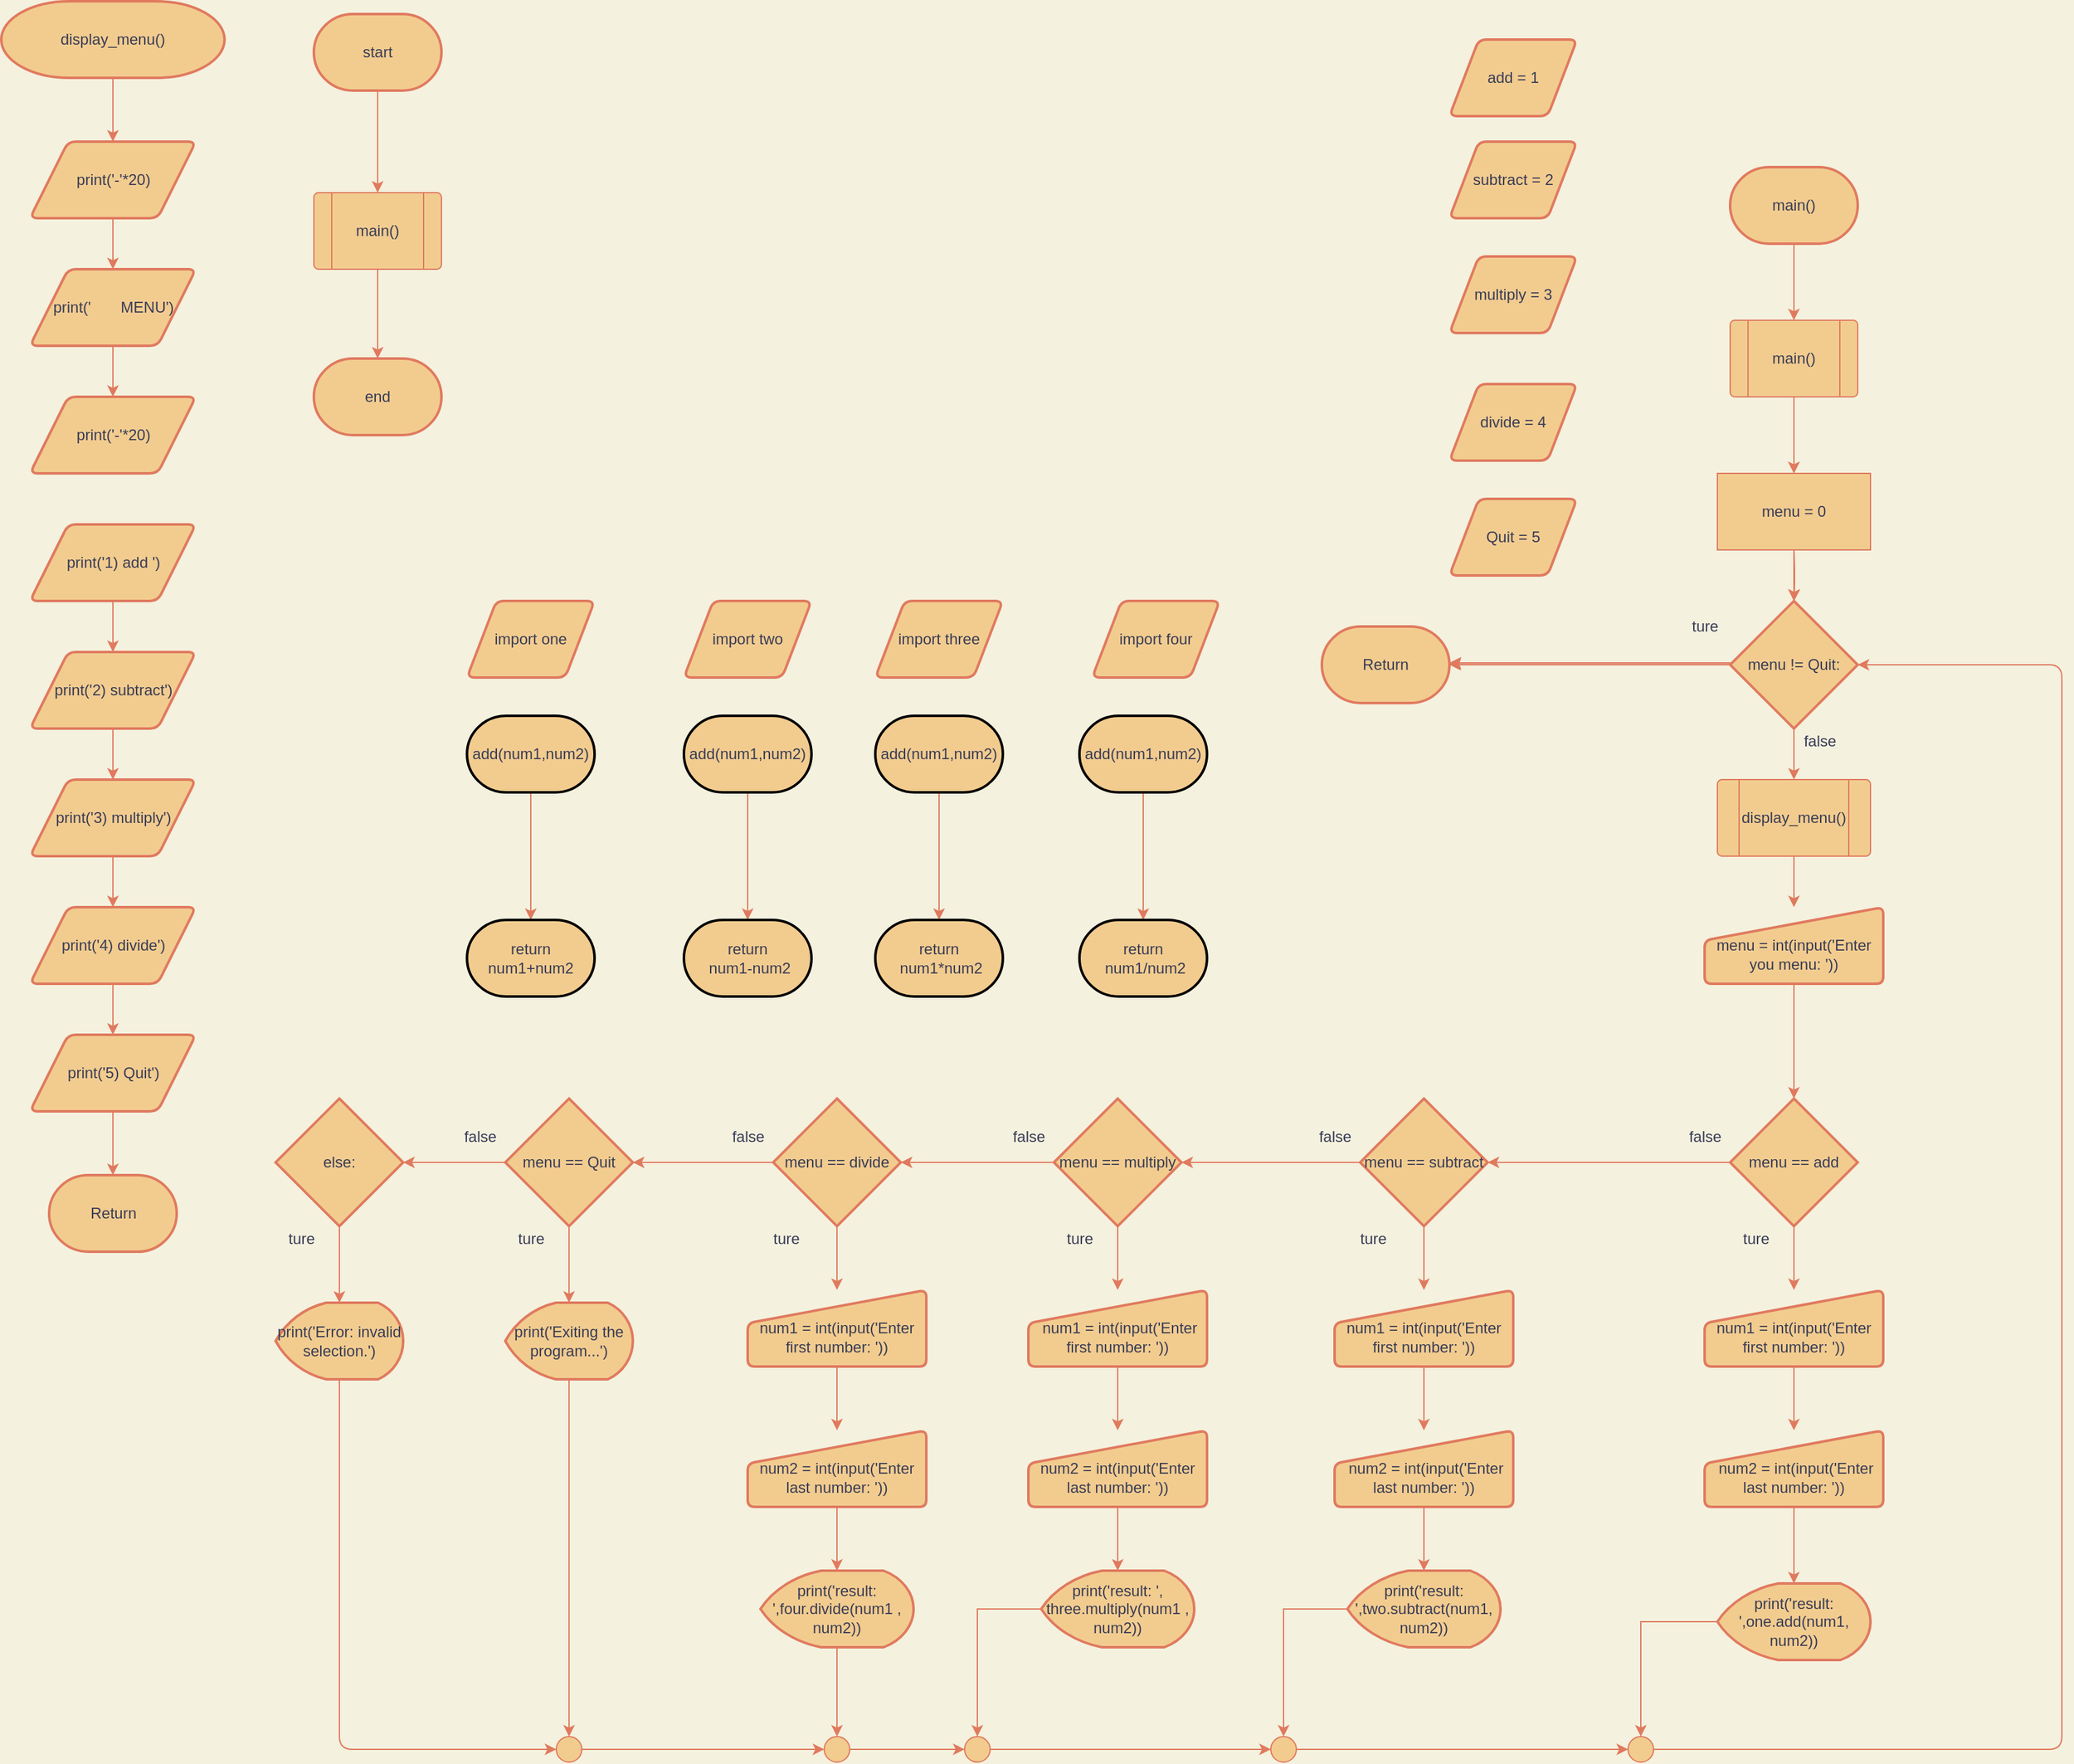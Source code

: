 <mxfile>
    <diagram id="4QmkKzu9kWSeg-_Qjllq" name="Page-1">
        <mxGraphModel dx="3776" dy="1234" grid="1" gridSize="10" guides="1" tooltips="1" connect="1" arrows="1" fold="1" page="1" pageScale="1" pageWidth="850" pageHeight="1100" background="#F4F1DE" math="0" shadow="0">
            <root>
                <mxCell id="0"/>
                <mxCell id="1" parent="0"/>
                <mxCell id="123" style="edgeStyle=orthogonalEdgeStyle;curved=0;rounded=1;sketch=0;orthogonalLoop=1;jettySize=auto;html=1;entryX=0.5;entryY=0;entryDx=0;entryDy=0;fontColor=#393C56;strokeColor=#E07A5F;fillColor=#F2CC8F;labelBackgroundColor=#F4F1DE;" parent="1" source="2" target="8" edge="1">
                    <mxGeometry relative="1" as="geometry"/>
                </mxCell>
                <mxCell id="2" value="main()" style="strokeWidth=2;html=1;shape=mxgraph.flowchart.terminator;whiteSpace=wrap;fillColor=#F2CC8F;strokeColor=#E07A5F;fontColor=#393C56;" parent="1" vertex="1">
                    <mxGeometry x="330" y="160" width="100" height="60" as="geometry"/>
                </mxCell>
                <mxCell id="121" value="" style="edgeStyle=orthogonalEdgeStyle;curved=0;rounded=1;sketch=0;orthogonalLoop=1;jettySize=auto;html=1;fontColor=#393C56;strokeColor=#E07A5F;fillColor=#F2CC8F;labelBackgroundColor=#F4F1DE;" parent="1" source="8" target="9" edge="1">
                    <mxGeometry relative="1" as="geometry"/>
                </mxCell>
                <mxCell id="124" value="" style="edgeStyle=orthogonalEdgeStyle;curved=0;rounded=1;sketch=0;orthogonalLoop=1;jettySize=auto;html=1;fontColor=#393C56;strokeColor=#E07A5F;fillColor=#F2CC8F;labelBackgroundColor=#F4F1DE;" parent="1" source="8" target="9" edge="1">
                    <mxGeometry relative="1" as="geometry"/>
                </mxCell>
                <mxCell id="8" value="" style="verticalLabelPosition=bottom;verticalAlign=top;html=1;shape=process;whiteSpace=wrap;rounded=1;size=0.14;arcSize=6;fillColor=#F2CC8F;strokeColor=#E07A5F;fontColor=#393C56;" parent="1" vertex="1">
                    <mxGeometry x="330" y="280" width="100" height="60" as="geometry"/>
                </mxCell>
                <mxCell id="84" value="" style="edgeStyle=orthogonalEdgeStyle;curved=0;rounded=1;sketch=0;orthogonalLoop=1;jettySize=auto;html=1;fontColor=#393C56;strokeColor=#E07A5F;fillColor=#F2CC8F;labelBackgroundColor=#F4F1DE;" parent="1" source="9" target="10" edge="1">
                    <mxGeometry relative="1" as="geometry"/>
                </mxCell>
                <mxCell id="9" value="menu = 0" style="rounded=0;whiteSpace=wrap;html=1;fillColor=#F2CC8F;strokeColor=#E07A5F;fontColor=#393C56;" parent="1" vertex="1">
                    <mxGeometry x="320" y="400" width="120" height="60" as="geometry"/>
                </mxCell>
                <mxCell id="47" value="" style="edgeStyle=orthogonalEdgeStyle;rounded=0;orthogonalLoop=1;jettySize=auto;html=1;strokeColor=#E07A5F;fontColor=#393C56;labelBackgroundColor=#F4F1DE;" parent="1" source="10" target="11" edge="1">
                    <mxGeometry relative="1" as="geometry"/>
                </mxCell>
                <mxCell id="65" style="edgeStyle=orthogonalEdgeStyle;curved=0;rounded=1;sketch=0;orthogonalLoop=1;jettySize=auto;html=1;entryX=1;entryY=0.5;entryDx=0;entryDy=0;entryPerimeter=0;fontColor=#393C56;strokeColor=#E07A5F;fillColor=#F2CC8F;labelBackgroundColor=#F4F1DE;" parent="1" source="10" target="64" edge="1">
                    <mxGeometry relative="1" as="geometry"/>
                </mxCell>
                <mxCell id="10" value="menu != Quit:" style="strokeWidth=2;html=1;shape=mxgraph.flowchart.decision;whiteSpace=wrap;fillColor=#F2CC8F;strokeColor=#E07A5F;fontColor=#393C56;" parent="1" vertex="1">
                    <mxGeometry x="330" y="500" width="100" height="100" as="geometry"/>
                </mxCell>
                <mxCell id="48" value="" style="edgeStyle=orthogonalEdgeStyle;rounded=0;orthogonalLoop=1;jettySize=auto;html=1;strokeColor=#E07A5F;fontColor=#393C56;labelBackgroundColor=#F4F1DE;" parent="1" source="11" target="12" edge="1">
                    <mxGeometry relative="1" as="geometry"/>
                </mxCell>
                <mxCell id="11" value="" style="verticalLabelPosition=bottom;verticalAlign=top;html=1;shape=process;whiteSpace=wrap;rounded=1;size=0.14;arcSize=6;fillColor=#F2CC8F;strokeColor=#E07A5F;fontColor=#393C56;" parent="1" vertex="1">
                    <mxGeometry x="320" y="640" width="120" height="60" as="geometry"/>
                </mxCell>
                <mxCell id="46" style="edgeStyle=orthogonalEdgeStyle;rounded=0;orthogonalLoop=1;jettySize=auto;html=1;entryX=0.5;entryY=0;entryDx=0;entryDy=0;entryPerimeter=0;strokeColor=#E07A5F;fontColor=#393C56;labelBackgroundColor=#F4F1DE;" parent="1" source="12" target="13" edge="1">
                    <mxGeometry relative="1" as="geometry"/>
                </mxCell>
                <mxCell id="12" value="&amp;nbsp; &amp;nbsp; &amp;nbsp; &amp;nbsp; &amp;nbsp; &amp;nbsp; &amp;nbsp; &amp;nbsp; &amp;nbsp; &amp;nbsp; &amp;nbsp; &amp;nbsp; &amp;nbsp; &amp;nbsp; &amp;nbsp; &amp;nbsp; &amp;nbsp; menu = int(input('Enter you menu: '))" style="html=1;strokeWidth=2;shape=manualInput;whiteSpace=wrap;rounded=1;size=26;arcSize=11;fillColor=#F2CC8F;strokeColor=#E07A5F;fontColor=#393C56;" parent="1" vertex="1">
                    <mxGeometry x="310" y="740" width="140" height="60" as="geometry"/>
                </mxCell>
                <mxCell id="26" style="edgeStyle=orthogonalEdgeStyle;rounded=0;orthogonalLoop=1;jettySize=auto;html=1;entryX=1;entryY=0.5;entryDx=0;entryDy=0;entryPerimeter=0;strokeColor=#E07A5F;fontColor=#393C56;labelBackgroundColor=#F4F1DE;" parent="1" source="13" target="17" edge="1">
                    <mxGeometry relative="1" as="geometry"/>
                </mxCell>
                <mxCell id="30" value="" style="edgeStyle=orthogonalEdgeStyle;rounded=0;orthogonalLoop=1;jettySize=auto;html=1;strokeColor=#E07A5F;fontColor=#393C56;labelBackgroundColor=#F4F1DE;" parent="1" source="13" target="14" edge="1">
                    <mxGeometry relative="1" as="geometry"/>
                </mxCell>
                <mxCell id="13" value="menu == add" style="strokeWidth=2;html=1;shape=mxgraph.flowchart.decision;whiteSpace=wrap;fillColor=#F2CC8F;strokeColor=#E07A5F;fontColor=#393C56;" parent="1" vertex="1">
                    <mxGeometry x="330" y="890" width="100" height="100" as="geometry"/>
                </mxCell>
                <mxCell id="28" value="" style="edgeStyle=orthogonalEdgeStyle;rounded=0;orthogonalLoop=1;jettySize=auto;html=1;strokeColor=#E07A5F;fontColor=#393C56;labelBackgroundColor=#F4F1DE;" parent="1" source="14" target="15" edge="1">
                    <mxGeometry relative="1" as="geometry"/>
                </mxCell>
                <mxCell id="14" value="&amp;nbsp; &amp;nbsp; &amp;nbsp; &amp;nbsp; &amp;nbsp; &amp;nbsp; &amp;nbsp; &amp;nbsp; &amp;nbsp; &amp;nbsp; &amp;nbsp; &amp;nbsp; &amp;nbsp; &amp;nbsp; &amp;nbsp; &amp;nbsp; &amp;nbsp; num1 = int(input('Enter first number: '))" style="html=1;strokeWidth=2;shape=manualInput;whiteSpace=wrap;rounded=1;size=26;arcSize=11;fillColor=#F2CC8F;strokeColor=#E07A5F;fontColor=#393C56;" parent="1" vertex="1">
                    <mxGeometry x="310" y="1040" width="140" height="60" as="geometry"/>
                </mxCell>
                <mxCell id="29" value="" style="edgeStyle=orthogonalEdgeStyle;rounded=0;orthogonalLoop=1;jettySize=auto;html=1;strokeColor=#E07A5F;fontColor=#393C56;labelBackgroundColor=#F4F1DE;" parent="1" source="15" target="16" edge="1">
                    <mxGeometry relative="1" as="geometry"/>
                </mxCell>
                <mxCell id="15" value="&amp;nbsp; &amp;nbsp; &amp;nbsp; &amp;nbsp; &amp;nbsp; &amp;nbsp; &amp;nbsp; &amp;nbsp; &amp;nbsp; &amp;nbsp; &amp;nbsp; &amp;nbsp; &amp;nbsp; &amp;nbsp; &amp;nbsp; &amp;nbsp; &amp;nbsp;num2 = int(input('Enter last number: '))" style="html=1;strokeWidth=2;shape=manualInput;whiteSpace=wrap;rounded=1;size=26;arcSize=11;fillColor=#F2CC8F;strokeColor=#E07A5F;fontColor=#393C56;" parent="1" vertex="1">
                    <mxGeometry x="310" y="1150" width="140" height="60" as="geometry"/>
                </mxCell>
                <mxCell id="58" style="edgeStyle=orthogonalEdgeStyle;rounded=0;orthogonalLoop=1;jettySize=auto;html=1;entryX=0.5;entryY=0;entryDx=0;entryDy=0;entryPerimeter=0;strokeColor=#E07A5F;fontColor=#393C56;labelBackgroundColor=#F4F1DE;" parent="1" source="16" target="52" edge="1">
                    <mxGeometry relative="1" as="geometry"/>
                </mxCell>
                <mxCell id="16" value="print('result: ',one.add(num1, num2))" style="strokeWidth=2;html=1;shape=mxgraph.flowchart.display;whiteSpace=wrap;fillColor=#F2CC8F;strokeColor=#E07A5F;fontColor=#393C56;" parent="1" vertex="1">
                    <mxGeometry x="320" y="1270" width="120" height="60" as="geometry"/>
                </mxCell>
                <mxCell id="31" value="" style="edgeStyle=orthogonalEdgeStyle;rounded=0;orthogonalLoop=1;jettySize=auto;html=1;strokeColor=#E07A5F;fontColor=#393C56;labelBackgroundColor=#F4F1DE;" parent="1" source="17" target="19" edge="1">
                    <mxGeometry relative="1" as="geometry"/>
                </mxCell>
                <mxCell id="37" style="edgeStyle=orthogonalEdgeStyle;rounded=0;orthogonalLoop=1;jettySize=auto;html=1;entryX=1;entryY=0.5;entryDx=0;entryDy=0;entryPerimeter=0;strokeColor=#E07A5F;fontColor=#393C56;labelBackgroundColor=#F4F1DE;" parent="1" source="17" target="22" edge="1">
                    <mxGeometry relative="1" as="geometry"/>
                </mxCell>
                <mxCell id="17" value="menu == subtract" style="strokeWidth=2;html=1;shape=mxgraph.flowchart.decision;whiteSpace=wrap;fillColor=#F2CC8F;strokeColor=#E07A5F;fontColor=#393C56;" parent="1" vertex="1">
                    <mxGeometry x="40" y="890" width="100" height="100" as="geometry"/>
                </mxCell>
                <mxCell id="33" value="" style="edgeStyle=orthogonalEdgeStyle;rounded=0;orthogonalLoop=1;jettySize=auto;html=1;strokeColor=#E07A5F;fontColor=#393C56;labelBackgroundColor=#F4F1DE;" parent="1" source="18" target="20" edge="1">
                    <mxGeometry relative="1" as="geometry"/>
                </mxCell>
                <mxCell id="18" value="&amp;nbsp; &amp;nbsp; &amp;nbsp; &amp;nbsp; &amp;nbsp; &amp;nbsp; &amp;nbsp; &amp;nbsp; &amp;nbsp; &amp;nbsp; &amp;nbsp; &amp;nbsp; &amp;nbsp; &amp;nbsp; &amp;nbsp; &amp;nbsp; &amp;nbsp;num2 = int(input('Enter last number: '))" style="html=1;strokeWidth=2;shape=manualInput;whiteSpace=wrap;rounded=1;size=26;arcSize=11;fillColor=#F2CC8F;strokeColor=#E07A5F;fontColor=#393C56;" parent="1" vertex="1">
                    <mxGeometry x="20" y="1150" width="140" height="60" as="geometry"/>
                </mxCell>
                <mxCell id="32" value="" style="edgeStyle=orthogonalEdgeStyle;rounded=0;orthogonalLoop=1;jettySize=auto;html=1;strokeColor=#E07A5F;fontColor=#393C56;labelBackgroundColor=#F4F1DE;" parent="1" source="19" target="18" edge="1">
                    <mxGeometry relative="1" as="geometry"/>
                </mxCell>
                <mxCell id="19" value="&amp;nbsp; &amp;nbsp; &amp;nbsp; &amp;nbsp; &amp;nbsp; &amp;nbsp; &amp;nbsp; &amp;nbsp; &amp;nbsp; &amp;nbsp; &amp;nbsp; &amp;nbsp; &amp;nbsp; &amp;nbsp; &amp;nbsp; &amp;nbsp; &amp;nbsp; &amp;nbsp; &amp;nbsp; num1 = int(input('Enter first number: '))" style="html=1;strokeWidth=2;shape=manualInput;whiteSpace=wrap;rounded=1;size=26;arcSize=11;fillColor=#F2CC8F;strokeColor=#E07A5F;fontColor=#393C56;" parent="1" vertex="1">
                    <mxGeometry x="20" y="1040" width="140" height="60" as="geometry"/>
                </mxCell>
                <mxCell id="56" style="edgeStyle=orthogonalEdgeStyle;rounded=0;orthogonalLoop=1;jettySize=auto;html=1;entryX=0.5;entryY=0;entryDx=0;entryDy=0;entryPerimeter=0;strokeColor=#E07A5F;fontColor=#393C56;labelBackgroundColor=#F4F1DE;" parent="1" source="20" target="51" edge="1">
                    <mxGeometry relative="1" as="geometry">
                        <Array as="points">
                            <mxPoint x="-20" y="1290"/>
                        </Array>
                    </mxGeometry>
                </mxCell>
                <mxCell id="20" value="print('result: ',two.subtract(num1, num2))" style="strokeWidth=2;html=1;shape=mxgraph.flowchart.display;whiteSpace=wrap;fillColor=#F2CC8F;strokeColor=#E07A5F;fontColor=#393C56;" parent="1" vertex="1">
                    <mxGeometry x="30" y="1260" width="120" height="60" as="geometry"/>
                </mxCell>
                <mxCell id="34" value="" style="edgeStyle=orthogonalEdgeStyle;rounded=0;orthogonalLoop=1;jettySize=auto;html=1;strokeColor=#E07A5F;fontColor=#393C56;labelBackgroundColor=#F4F1DE;" parent="1" source="22" target="24" edge="1">
                    <mxGeometry relative="1" as="geometry"/>
                </mxCell>
                <mxCell id="45" style="edgeStyle=orthogonalEdgeStyle;rounded=0;orthogonalLoop=1;jettySize=auto;html=1;entryX=1;entryY=0.5;entryDx=0;entryDy=0;entryPerimeter=0;strokeColor=#E07A5F;fontColor=#393C56;labelBackgroundColor=#F4F1DE;" parent="1" source="22" target="39" edge="1">
                    <mxGeometry relative="1" as="geometry"/>
                </mxCell>
                <mxCell id="22" value="menu == multiply" style="strokeWidth=2;html=1;shape=mxgraph.flowchart.decision;whiteSpace=wrap;fillColor=#F2CC8F;strokeColor=#E07A5F;fontColor=#393C56;" parent="1" vertex="1">
                    <mxGeometry x="-200" y="890" width="100" height="100" as="geometry"/>
                </mxCell>
                <mxCell id="36" value="" style="edgeStyle=orthogonalEdgeStyle;rounded=0;orthogonalLoop=1;jettySize=auto;html=1;strokeColor=#E07A5F;fontColor=#393C56;labelBackgroundColor=#F4F1DE;" parent="1" source="23" target="25" edge="1">
                    <mxGeometry relative="1" as="geometry"/>
                </mxCell>
                <mxCell id="23" value="&amp;nbsp; &amp;nbsp; &amp;nbsp; &amp;nbsp; &amp;nbsp; &amp;nbsp; &amp;nbsp; &amp;nbsp; &amp;nbsp; &amp;nbsp; &amp;nbsp; &amp;nbsp; &amp;nbsp; &amp;nbsp; &amp;nbsp; &amp;nbsp; &amp;nbsp; num2 = int(input('Enter last number: '))" style="html=1;strokeWidth=2;shape=manualInput;whiteSpace=wrap;rounded=1;size=26;arcSize=11;fillColor=#F2CC8F;strokeColor=#E07A5F;fontColor=#393C56;" parent="1" vertex="1">
                    <mxGeometry x="-220" y="1150" width="140" height="60" as="geometry"/>
                </mxCell>
                <mxCell id="35" value="" style="edgeStyle=orthogonalEdgeStyle;rounded=0;orthogonalLoop=1;jettySize=auto;html=1;strokeColor=#E07A5F;fontColor=#393C56;labelBackgroundColor=#F4F1DE;" parent="1" source="24" target="23" edge="1">
                    <mxGeometry relative="1" as="geometry"/>
                </mxCell>
                <mxCell id="24" value="&amp;nbsp; &amp;nbsp; &amp;nbsp; &amp;nbsp; &amp;nbsp; &amp;nbsp; &amp;nbsp; &amp;nbsp; &amp;nbsp; &amp;nbsp; &amp;nbsp; &amp;nbsp; &amp;nbsp; &amp;nbsp; &amp;nbsp; &amp;nbsp; &amp;nbsp; &amp;nbsp;num1 = int(input('Enter first number: '))" style="html=1;strokeWidth=2;shape=manualInput;whiteSpace=wrap;rounded=1;size=26;arcSize=11;fillColor=#F2CC8F;strokeColor=#E07A5F;fontColor=#393C56;" parent="1" vertex="1">
                    <mxGeometry x="-220" y="1040" width="140" height="60" as="geometry"/>
                </mxCell>
                <mxCell id="54" style="edgeStyle=orthogonalEdgeStyle;rounded=0;orthogonalLoop=1;jettySize=auto;html=1;entryX=0.5;entryY=0;entryDx=0;entryDy=0;entryPerimeter=0;strokeColor=#E07A5F;fontColor=#393C56;labelBackgroundColor=#F4F1DE;" parent="1" source="25" target="49" edge="1">
                    <mxGeometry relative="1" as="geometry"/>
                </mxCell>
                <mxCell id="25" value="print('result: ', three.multiply(num1 , num2))" style="strokeWidth=2;html=1;shape=mxgraph.flowchart.display;whiteSpace=wrap;fillColor=#F2CC8F;strokeColor=#E07A5F;fontColor=#393C56;" parent="1" vertex="1">
                    <mxGeometry x="-210" y="1260" width="120" height="60" as="geometry"/>
                </mxCell>
                <mxCell id="38" value="" style="edgeStyle=orthogonalEdgeStyle;rounded=0;orthogonalLoop=1;jettySize=auto;html=1;strokeColor=#E07A5F;fontColor=#393C56;labelBackgroundColor=#F4F1DE;" parent="1" source="39" target="43" edge="1">
                    <mxGeometry relative="1" as="geometry"/>
                </mxCell>
                <mxCell id="63" style="edgeStyle=orthogonalEdgeStyle;curved=0;rounded=1;sketch=0;orthogonalLoop=1;jettySize=auto;html=1;entryX=1;entryY=0.5;entryDx=0;entryDy=0;entryPerimeter=0;fontColor=#393C56;strokeColor=#E07A5F;fillColor=#F2CC8F;labelBackgroundColor=#F4F1DE;" parent="1" source="39" target="60" edge="1">
                    <mxGeometry relative="1" as="geometry"/>
                </mxCell>
                <mxCell id="39" value="menu == divide" style="strokeWidth=2;html=1;shape=mxgraph.flowchart.decision;whiteSpace=wrap;fillColor=#F2CC8F;strokeColor=#E07A5F;fontColor=#393C56;" parent="1" vertex="1">
                    <mxGeometry x="-420" y="890" width="100" height="100" as="geometry"/>
                </mxCell>
                <mxCell id="40" value="" style="edgeStyle=orthogonalEdgeStyle;rounded=0;orthogonalLoop=1;jettySize=auto;html=1;strokeColor=#E07A5F;fontColor=#393C56;labelBackgroundColor=#F4F1DE;" parent="1" source="41" target="44" edge="1">
                    <mxGeometry relative="1" as="geometry"/>
                </mxCell>
                <mxCell id="41" value="&amp;nbsp; &amp;nbsp; &amp;nbsp; &amp;nbsp; &amp;nbsp; &amp;nbsp; &amp;nbsp; &amp;nbsp; &amp;nbsp; &amp;nbsp; &amp;nbsp; &amp;nbsp; &amp;nbsp; &amp;nbsp; &amp;nbsp; &amp;nbsp; &amp;nbsp; num2 = int(input('Enter last number: '))" style="html=1;strokeWidth=2;shape=manualInput;whiteSpace=wrap;rounded=1;size=26;arcSize=11;fillColor=#F2CC8F;strokeColor=#E07A5F;fontColor=#393C56;" parent="1" vertex="1">
                    <mxGeometry x="-440" y="1150" width="140" height="60" as="geometry"/>
                </mxCell>
                <mxCell id="42" value="" style="edgeStyle=orthogonalEdgeStyle;rounded=0;orthogonalLoop=1;jettySize=auto;html=1;strokeColor=#E07A5F;fontColor=#393C56;labelBackgroundColor=#F4F1DE;" parent="1" source="43" target="41" edge="1">
                    <mxGeometry relative="1" as="geometry"/>
                </mxCell>
                <mxCell id="43" value="&amp;nbsp; &amp;nbsp; &amp;nbsp; &amp;nbsp; &amp;nbsp; &amp;nbsp; &amp;nbsp; &amp;nbsp; &amp;nbsp; &amp;nbsp; &amp;nbsp; &amp;nbsp; &amp;nbsp; &amp;nbsp; &amp;nbsp; &amp;nbsp; &amp;nbsp; num1 = int(input('Enter first number: '))" style="html=1;strokeWidth=2;shape=manualInput;whiteSpace=wrap;rounded=1;size=26;arcSize=11;fillColor=#F2CC8F;strokeColor=#E07A5F;fontColor=#393C56;" parent="1" vertex="1">
                    <mxGeometry x="-440" y="1040" width="140" height="60" as="geometry"/>
                </mxCell>
                <mxCell id="76" style="edgeStyle=orthogonalEdgeStyle;curved=0;rounded=1;sketch=0;orthogonalLoop=1;jettySize=auto;html=1;entryX=0.5;entryY=0;entryDx=0;entryDy=0;entryPerimeter=0;fontColor=#393C56;strokeColor=#E07A5F;fillColor=#F2CC8F;labelBackgroundColor=#F4F1DE;" parent="1" source="44" target="74" edge="1">
                    <mxGeometry relative="1" as="geometry"/>
                </mxCell>
                <mxCell id="44" value="print('result: ',four.divide(num1 , num2))" style="strokeWidth=2;html=1;shape=mxgraph.flowchart.display;whiteSpace=wrap;fillColor=#F2CC8F;strokeColor=#E07A5F;fontColor=#393C56;" parent="1" vertex="1">
                    <mxGeometry x="-430" y="1260" width="120" height="60" as="geometry"/>
                </mxCell>
                <mxCell id="55" style="edgeStyle=orthogonalEdgeStyle;rounded=0;orthogonalLoop=1;jettySize=auto;html=1;entryX=0;entryY=0.5;entryDx=0;entryDy=0;entryPerimeter=0;strokeColor=#E07A5F;fontColor=#393C56;labelBackgroundColor=#F4F1DE;" parent="1" source="49" target="51" edge="1">
                    <mxGeometry relative="1" as="geometry"/>
                </mxCell>
                <mxCell id="49" value="" style="verticalLabelPosition=bottom;verticalAlign=top;html=1;shape=mxgraph.flowchart.on-page_reference;fillColor=#F2CC8F;strokeColor=#E07A5F;fontColor=#393C56;" parent="1" vertex="1">
                    <mxGeometry x="-270" y="1390" width="20" height="20" as="geometry"/>
                </mxCell>
                <mxCell id="57" style="edgeStyle=orthogonalEdgeStyle;rounded=0;orthogonalLoop=1;jettySize=auto;html=1;entryX=0;entryY=0.5;entryDx=0;entryDy=0;entryPerimeter=0;strokeColor=#E07A5F;fontColor=#393C56;labelBackgroundColor=#F4F1DE;" parent="1" source="51" target="52" edge="1">
                    <mxGeometry relative="1" as="geometry"/>
                </mxCell>
                <mxCell id="51" value="" style="verticalLabelPosition=bottom;verticalAlign=top;html=1;shape=mxgraph.flowchart.on-page_reference;fillColor=#F2CC8F;strokeColor=#E07A5F;fontColor=#393C56;" parent="1" vertex="1">
                    <mxGeometry x="-30" y="1390" width="20" height="20" as="geometry"/>
                </mxCell>
                <mxCell id="120" style="edgeStyle=orthogonalEdgeStyle;curved=0;rounded=1;sketch=0;orthogonalLoop=1;jettySize=auto;html=1;entryX=1;entryY=0.5;entryDx=0;entryDy=0;entryPerimeter=0;fontColor=#393C56;strokeColor=#E07A5F;fillColor=#F2CC8F;labelBackgroundColor=#F4F1DE;" parent="1" source="52" target="10" edge="1">
                    <mxGeometry relative="1" as="geometry">
                        <Array as="points">
                            <mxPoint x="590" y="1400"/>
                            <mxPoint x="590" y="550"/>
                        </Array>
                    </mxGeometry>
                </mxCell>
                <mxCell id="52" value="" style="verticalLabelPosition=bottom;verticalAlign=top;html=1;shape=mxgraph.flowchart.on-page_reference;fillColor=#F2CC8F;strokeColor=#E07A5F;fontColor=#393C56;" parent="1" vertex="1">
                    <mxGeometry x="250" y="1390" width="20" height="20" as="geometry"/>
                </mxCell>
                <mxCell id="62" style="edgeStyle=orthogonalEdgeStyle;curved=0;rounded=1;sketch=0;orthogonalLoop=1;jettySize=auto;html=1;entryX=0.5;entryY=0;entryDx=0;entryDy=0;entryPerimeter=0;fontColor=#393C56;strokeColor=#E07A5F;fillColor=#F2CC8F;labelBackgroundColor=#F4F1DE;" parent="1" source="60" target="61" edge="1">
                    <mxGeometry relative="1" as="geometry"/>
                </mxCell>
                <mxCell id="69" value="" style="edgeStyle=orthogonalEdgeStyle;curved=0;rounded=1;sketch=0;orthogonalLoop=1;jettySize=auto;html=1;fontColor=#393C56;strokeColor=#E07A5F;fillColor=#F2CC8F;labelBackgroundColor=#F4F1DE;" parent="1" source="60" target="67" edge="1">
                    <mxGeometry relative="1" as="geometry"/>
                </mxCell>
                <mxCell id="60" value="menu == Quit" style="strokeWidth=2;html=1;shape=mxgraph.flowchart.decision;whiteSpace=wrap;fillColor=#F2CC8F;strokeColor=#E07A5F;fontColor=#393C56;" parent="1" vertex="1">
                    <mxGeometry x="-630" y="890" width="100" height="100" as="geometry"/>
                </mxCell>
                <mxCell id="72" style="edgeStyle=orthogonalEdgeStyle;curved=0;rounded=1;sketch=0;orthogonalLoop=1;jettySize=auto;html=1;entryX=0.5;entryY=0;entryDx=0;entryDy=0;entryPerimeter=0;fontColor=#393C56;strokeColor=#E07A5F;fillColor=#F2CC8F;labelBackgroundColor=#F4F1DE;" parent="1" source="61" target="70" edge="1">
                    <mxGeometry relative="1" as="geometry">
                        <Array as="points">
                            <mxPoint x="-580" y="1270"/>
                            <mxPoint x="-580" y="1270"/>
                        </Array>
                    </mxGeometry>
                </mxCell>
                <mxCell id="61" value="print('Exiting the program...')" style="strokeWidth=2;html=1;shape=mxgraph.flowchart.display;whiteSpace=wrap;fillColor=#F2CC8F;strokeColor=#E07A5F;fontColor=#393C56;" parent="1" vertex="1">
                    <mxGeometry x="-630" y="1050" width="100" height="60" as="geometry"/>
                </mxCell>
                <mxCell id="64" value="Return" style="strokeWidth=2;html=1;shape=mxgraph.flowchart.terminator;whiteSpace=wrap;fillColor=#F2CC8F;strokeColor=#E07A5F;fontColor=#393C56;" parent="1" vertex="1">
                    <mxGeometry x="10" y="520" width="100" height="60" as="geometry"/>
                </mxCell>
                <mxCell id="66" style="edgeStyle=orthogonalEdgeStyle;curved=0;rounded=1;sketch=0;orthogonalLoop=1;jettySize=auto;html=1;entryX=0.5;entryY=0;entryDx=0;entryDy=0;entryPerimeter=0;fontColor=#393C56;strokeColor=#E07A5F;fillColor=#F2CC8F;labelBackgroundColor=#F4F1DE;" parent="1" source="67" target="68" edge="1">
                    <mxGeometry relative="1" as="geometry"/>
                </mxCell>
                <mxCell id="67" value="else:" style="strokeWidth=2;html=1;shape=mxgraph.flowchart.decision;whiteSpace=wrap;fillColor=#F2CC8F;strokeColor=#E07A5F;fontColor=#393C56;" parent="1" vertex="1">
                    <mxGeometry x="-810" y="890" width="100" height="100" as="geometry"/>
                </mxCell>
                <mxCell id="73" style="edgeStyle=orthogonalEdgeStyle;curved=0;rounded=1;sketch=0;orthogonalLoop=1;jettySize=auto;html=1;entryX=0;entryY=0.5;entryDx=0;entryDy=0;entryPerimeter=0;fontColor=#393C56;strokeColor=#E07A5F;fillColor=#F2CC8F;labelBackgroundColor=#F4F1DE;" parent="1" source="68" target="70" edge="1">
                    <mxGeometry relative="1" as="geometry">
                        <Array as="points">
                            <mxPoint x="-760" y="1400"/>
                        </Array>
                    </mxGeometry>
                </mxCell>
                <mxCell id="68" value="print('Error: invalid selection.')" style="strokeWidth=2;html=1;shape=mxgraph.flowchart.display;whiteSpace=wrap;fillColor=#F2CC8F;strokeColor=#E07A5F;fontColor=#393C56;" parent="1" vertex="1">
                    <mxGeometry x="-810" y="1050" width="100" height="60" as="geometry"/>
                </mxCell>
                <mxCell id="75" style="edgeStyle=orthogonalEdgeStyle;curved=0;rounded=1;sketch=0;orthogonalLoop=1;jettySize=auto;html=1;entryX=0;entryY=0.5;entryDx=0;entryDy=0;entryPerimeter=0;fontColor=#393C56;strokeColor=#E07A5F;fillColor=#F2CC8F;labelBackgroundColor=#F4F1DE;" parent="1" source="70" target="74" edge="1">
                    <mxGeometry relative="1" as="geometry"/>
                </mxCell>
                <mxCell id="70" value="" style="verticalLabelPosition=bottom;verticalAlign=top;html=1;shape=mxgraph.flowchart.on-page_reference;fillColor=#F2CC8F;strokeColor=#E07A5F;fontColor=#393C56;" parent="1" vertex="1">
                    <mxGeometry x="-590" y="1390" width="20" height="20" as="geometry"/>
                </mxCell>
                <mxCell id="77" style="edgeStyle=orthogonalEdgeStyle;curved=0;rounded=1;sketch=0;orthogonalLoop=1;jettySize=auto;html=1;entryX=0;entryY=0.5;entryDx=0;entryDy=0;entryPerimeter=0;fontColor=#393C56;strokeColor=#E07A5F;fillColor=#F2CC8F;labelBackgroundColor=#F4F1DE;" parent="1" source="74" target="49" edge="1">
                    <mxGeometry relative="1" as="geometry"/>
                </mxCell>
                <mxCell id="74" value="" style="verticalLabelPosition=bottom;verticalAlign=top;html=1;shape=mxgraph.flowchart.on-page_reference;fillColor=#F2CC8F;strokeColor=#E07A5F;fontColor=#393C56;" parent="1" vertex="1">
                    <mxGeometry x="-380" y="1390" width="20" height="20" as="geometry"/>
                </mxCell>
                <mxCell id="101" value="" style="edgeStyle=orthogonalEdgeStyle;curved=0;rounded=1;sketch=0;orthogonalLoop=1;jettySize=auto;html=1;fontColor=#393C56;strokeColor=#E07A5F;fillColor=#F2CC8F;labelBackgroundColor=#F4F1DE;" parent="1" source="85" target="86" edge="1">
                    <mxGeometry relative="1" as="geometry"/>
                </mxCell>
                <mxCell id="85" value="display_menu()" style="strokeWidth=2;html=1;shape=mxgraph.flowchart.terminator;whiteSpace=wrap;fillColor=#F2CC8F;strokeColor=#E07A5F;fontColor=#393C56;" parent="1" vertex="1">
                    <mxGeometry x="-1025" y="30" width="175" height="60" as="geometry"/>
                </mxCell>
                <mxCell id="94" value="" style="edgeStyle=orthogonalEdgeStyle;curved=0;rounded=1;sketch=0;orthogonalLoop=1;jettySize=auto;html=1;fontColor=#393C56;strokeColor=#E07A5F;fillColor=#F2CC8F;labelBackgroundColor=#F4F1DE;" parent="1" source="86" target="87" edge="1">
                    <mxGeometry relative="1" as="geometry"/>
                </mxCell>
                <mxCell id="86" value="print('-'*20)" style="shape=parallelogram;html=1;strokeWidth=2;perimeter=parallelogramPerimeter;whiteSpace=wrap;rounded=1;arcSize=12;size=0.23;sketch=0;fontColor=#393C56;fillColor=#F2CC8F;strokeColor=#E07A5F;" parent="1" vertex="1">
                    <mxGeometry x="-1002.5" y="140" width="130" height="60" as="geometry"/>
                </mxCell>
                <mxCell id="95" value="" style="edgeStyle=orthogonalEdgeStyle;curved=0;rounded=1;sketch=0;orthogonalLoop=1;jettySize=auto;html=1;fontColor=#393C56;strokeColor=#E07A5F;fillColor=#F2CC8F;labelBackgroundColor=#F4F1DE;" parent="1" source="87" target="88" edge="1">
                    <mxGeometry relative="1" as="geometry"/>
                </mxCell>
                <mxCell id="87" value="print('&amp;nbsp; &amp;nbsp; &amp;nbsp; &amp;nbsp;MENU')" style="shape=parallelogram;html=1;strokeWidth=2;perimeter=parallelogramPerimeter;whiteSpace=wrap;rounded=1;arcSize=12;size=0.23;sketch=0;fontColor=#393C56;fillColor=#F2CC8F;strokeColor=#E07A5F;" parent="1" vertex="1">
                    <mxGeometry x="-1002.5" y="240" width="130" height="60" as="geometry"/>
                </mxCell>
                <mxCell id="88" value="print('-'*20)" style="shape=parallelogram;html=1;strokeWidth=2;perimeter=parallelogramPerimeter;whiteSpace=wrap;rounded=1;arcSize=12;size=0.23;sketch=0;fontColor=#393C56;fillColor=#F2CC8F;strokeColor=#E07A5F;" parent="1" vertex="1">
                    <mxGeometry x="-1002.5" y="340" width="130" height="60" as="geometry"/>
                </mxCell>
                <mxCell id="97" value="" style="edgeStyle=orthogonalEdgeStyle;curved=0;rounded=1;sketch=0;orthogonalLoop=1;jettySize=auto;html=1;fontColor=#393C56;strokeColor=#E07A5F;fillColor=#F2CC8F;labelBackgroundColor=#F4F1DE;" parent="1" source="89" target="90" edge="1">
                    <mxGeometry relative="1" as="geometry"/>
                </mxCell>
                <mxCell id="89" value="print('1) add ')" style="shape=parallelogram;html=1;strokeWidth=2;perimeter=parallelogramPerimeter;whiteSpace=wrap;rounded=1;arcSize=12;size=0.23;sketch=0;fontColor=#393C56;fillColor=#F2CC8F;strokeColor=#E07A5F;" parent="1" vertex="1">
                    <mxGeometry x="-1002.5" y="440" width="130" height="60" as="geometry"/>
                </mxCell>
                <mxCell id="98" value="" style="edgeStyle=orthogonalEdgeStyle;curved=0;rounded=1;sketch=0;orthogonalLoop=1;jettySize=auto;html=1;fontColor=#393C56;strokeColor=#E07A5F;fillColor=#F2CC8F;labelBackgroundColor=#F4F1DE;" parent="1" source="90" target="91" edge="1">
                    <mxGeometry relative="1" as="geometry"/>
                </mxCell>
                <mxCell id="90" value="print('2) subtract')" style="shape=parallelogram;html=1;strokeWidth=2;perimeter=parallelogramPerimeter;whiteSpace=wrap;rounded=1;arcSize=12;size=0.23;sketch=0;fontColor=#393C56;fillColor=#F2CC8F;strokeColor=#E07A5F;" parent="1" vertex="1">
                    <mxGeometry x="-1002.5" y="540" width="130" height="60" as="geometry"/>
                </mxCell>
                <mxCell id="99" value="" style="edgeStyle=orthogonalEdgeStyle;curved=0;rounded=1;sketch=0;orthogonalLoop=1;jettySize=auto;html=1;fontColor=#393C56;strokeColor=#E07A5F;fillColor=#F2CC8F;labelBackgroundColor=#F4F1DE;" parent="1" source="91" target="92" edge="1">
                    <mxGeometry relative="1" as="geometry"/>
                </mxCell>
                <mxCell id="91" value="print('3) multiply')" style="shape=parallelogram;html=1;strokeWidth=2;perimeter=parallelogramPerimeter;whiteSpace=wrap;rounded=1;arcSize=12;size=0.23;sketch=0;fontColor=#393C56;fillColor=#F2CC8F;strokeColor=#E07A5F;" parent="1" vertex="1">
                    <mxGeometry x="-1002.5" y="640" width="130" height="60" as="geometry"/>
                </mxCell>
                <mxCell id="100" value="" style="edgeStyle=orthogonalEdgeStyle;curved=0;rounded=1;sketch=0;orthogonalLoop=1;jettySize=auto;html=1;fontColor=#393C56;strokeColor=#E07A5F;fillColor=#F2CC8F;labelBackgroundColor=#F4F1DE;" parent="1" source="92" target="93" edge="1">
                    <mxGeometry relative="1" as="geometry"/>
                </mxCell>
                <mxCell id="92" value="print('4) divide')" style="shape=parallelogram;html=1;strokeWidth=2;perimeter=parallelogramPerimeter;whiteSpace=wrap;rounded=1;arcSize=12;size=0.23;sketch=0;fontColor=#393C56;fillColor=#F2CC8F;strokeColor=#E07A5F;" parent="1" vertex="1">
                    <mxGeometry x="-1002.5" y="740" width="130" height="60" as="geometry"/>
                </mxCell>
                <mxCell id="104" value="" style="edgeStyle=orthogonalEdgeStyle;curved=0;rounded=1;sketch=0;orthogonalLoop=1;jettySize=auto;html=1;fontColor=#393C56;strokeColor=#E07A5F;fillColor=#F2CC8F;labelBackgroundColor=#F4F1DE;" parent="1" source="93" target="103" edge="1">
                    <mxGeometry relative="1" as="geometry"/>
                </mxCell>
                <mxCell id="93" value="print('5) Quit')" style="shape=parallelogram;html=1;strokeWidth=2;perimeter=parallelogramPerimeter;whiteSpace=wrap;rounded=1;arcSize=12;size=0.23;sketch=0;fontColor=#393C56;fillColor=#F2CC8F;strokeColor=#E07A5F;" parent="1" vertex="1">
                    <mxGeometry x="-1002.5" y="840" width="130" height="60" as="geometry"/>
                </mxCell>
                <mxCell id="103" value="Return" style="strokeWidth=2;html=1;shape=mxgraph.flowchart.terminator;whiteSpace=wrap;fillColor=#F2CC8F;strokeColor=#E07A5F;fontColor=#393C56;" parent="1" vertex="1">
                    <mxGeometry x="-987.5" y="950" width="100" height="60" as="geometry"/>
                </mxCell>
                <mxCell id="109" style="edgeStyle=orthogonalEdgeStyle;curved=0;rounded=1;sketch=0;orthogonalLoop=1;jettySize=auto;html=1;entryX=1;entryY=0.5;entryDx=0;entryDy=0;entryPerimeter=0;fontColor=#393C56;strokeColor=#E07A5F;fillColor=#F2CC8F;labelBackgroundColor=#F4F1DE;" parent="1" edge="1">
                    <mxGeometry relative="1" as="geometry">
                        <mxPoint x="330" y="548.57" as="sourcePoint"/>
                        <mxPoint x="110" y="548.57" as="targetPoint"/>
                    </mxGeometry>
                </mxCell>
                <mxCell id="110" style="edgeStyle=orthogonalEdgeStyle;curved=0;rounded=1;sketch=0;orthogonalLoop=1;jettySize=auto;html=1;entryX=1;entryY=0.5;entryDx=0;entryDy=0;entryPerimeter=0;fontColor=#393C56;strokeColor=#E07A5F;fillColor=#F2CC8F;labelBackgroundColor=#F4F1DE;" parent="1" edge="1">
                    <mxGeometry relative="1" as="geometry">
                        <mxPoint x="330" y="548.57" as="sourcePoint"/>
                        <mxPoint x="110" y="548.57" as="targetPoint"/>
                    </mxGeometry>
                </mxCell>
                <mxCell id="111" value="" style="edgeStyle=orthogonalEdgeStyle;curved=0;rounded=1;sketch=0;orthogonalLoop=1;jettySize=auto;html=1;fontColor=#393C56;strokeColor=#E07A5F;fillColor=#F2CC8F;labelBackgroundColor=#F4F1DE;" parent="1" edge="1">
                    <mxGeometry relative="1" as="geometry">
                        <mxPoint x="380" y="460" as="sourcePoint"/>
                        <mxPoint x="380" y="500" as="targetPoint"/>
                    </mxGeometry>
                </mxCell>
                <mxCell id="113" style="edgeStyle=orthogonalEdgeStyle;curved=0;rounded=1;sketch=0;orthogonalLoop=1;jettySize=auto;html=1;entryX=1;entryY=0.5;entryDx=0;entryDy=0;entryPerimeter=0;fontColor=#393C56;strokeColor=#E07A5F;fillColor=#F2CC8F;labelBackgroundColor=#F4F1DE;" parent="1" edge="1">
                    <mxGeometry relative="1" as="geometry">
                        <mxPoint x="330" y="548.57" as="sourcePoint"/>
                        <mxPoint x="110" y="548.57" as="targetPoint"/>
                    </mxGeometry>
                </mxCell>
                <mxCell id="114" value="" style="edgeStyle=orthogonalEdgeStyle;curved=0;rounded=1;sketch=0;orthogonalLoop=1;jettySize=auto;html=1;fontColor=#393C56;strokeColor=#E07A5F;fillColor=#F2CC8F;labelBackgroundColor=#F4F1DE;" parent="1" edge="1">
                    <mxGeometry relative="1" as="geometry">
                        <mxPoint x="380" y="460" as="sourcePoint"/>
                        <mxPoint x="380" y="500" as="targetPoint"/>
                    </mxGeometry>
                </mxCell>
                <mxCell id="125" value="main()" style="text;html=1;strokeColor=none;fillColor=none;align=center;verticalAlign=middle;whiteSpace=wrap;rounded=0;sketch=0;fontColor=#393C56;" parent="1" vertex="1">
                    <mxGeometry x="360" y="300" width="40" height="20" as="geometry"/>
                </mxCell>
                <mxCell id="126" value="display_menu()" style="text;html=1;strokeColor=none;fillColor=none;align=center;verticalAlign=middle;whiteSpace=wrap;rounded=0;sketch=0;fontColor=#393C56;" parent="1" vertex="1">
                    <mxGeometry x="360" y="660" width="40" height="20" as="geometry"/>
                </mxCell>
                <mxCell id="128" value="import one" style="shape=parallelogram;html=1;strokeWidth=2;perimeter=parallelogramPerimeter;whiteSpace=wrap;rounded=1;arcSize=12;size=0.23;sketch=0;fontColor=#393C56;fillColor=#F2CC8F;strokeColor=#E07A5F;" parent="1" vertex="1">
                    <mxGeometry x="-660" y="500" width="100" height="60" as="geometry"/>
                </mxCell>
                <mxCell id="129" value="import two" style="shape=parallelogram;html=1;strokeWidth=2;perimeter=parallelogramPerimeter;whiteSpace=wrap;rounded=1;arcSize=12;size=0.23;sketch=0;fontColor=#393C56;fillColor=#F2CC8F;strokeColor=#E07A5F;" parent="1" vertex="1">
                    <mxGeometry x="-490" y="500" width="100" height="60" as="geometry"/>
                </mxCell>
                <mxCell id="130" value="import three" style="shape=parallelogram;html=1;strokeWidth=2;perimeter=parallelogramPerimeter;whiteSpace=wrap;rounded=1;arcSize=12;size=0.23;sketch=0;fontColor=#393C56;fillColor=#F2CC8F;strokeColor=#E07A5F;" parent="1" vertex="1">
                    <mxGeometry x="-340" y="500" width="100" height="60" as="geometry"/>
                </mxCell>
                <mxCell id="131" value="import four" style="shape=parallelogram;html=1;strokeWidth=2;perimeter=parallelogramPerimeter;whiteSpace=wrap;rounded=1;arcSize=12;size=0.23;sketch=0;fontColor=#393C56;fillColor=#F2CC8F;strokeColor=#E07A5F;" parent="1" vertex="1">
                    <mxGeometry x="-170" y="500" width="100" height="60" as="geometry"/>
                </mxCell>
                <mxCell id="132" value="multiply = 3" style="shape=parallelogram;html=1;strokeWidth=2;perimeter=parallelogramPerimeter;whiteSpace=wrap;rounded=1;arcSize=12;size=0.23;sketch=0;fontColor=#393C56;fillColor=#F2CC8F;strokeColor=#E07A5F;" parent="1" vertex="1">
                    <mxGeometry x="110" y="230" width="100" height="60" as="geometry"/>
                </mxCell>
                <mxCell id="133" value="divide = 4" style="shape=parallelogram;html=1;strokeWidth=2;perimeter=parallelogramPerimeter;whiteSpace=wrap;rounded=1;arcSize=12;size=0.23;sketch=0;fontColor=#393C56;fillColor=#F2CC8F;strokeColor=#E07A5F;" parent="1" vertex="1">
                    <mxGeometry x="110" y="330" width="100" height="60" as="geometry"/>
                </mxCell>
                <mxCell id="134" value="Quit = 5" style="shape=parallelogram;html=1;strokeWidth=2;perimeter=parallelogramPerimeter;whiteSpace=wrap;rounded=1;arcSize=12;size=0.23;sketch=0;fontColor=#393C56;fillColor=#F2CC8F;strokeColor=#E07A5F;" parent="1" vertex="1">
                    <mxGeometry x="110" y="420" width="100" height="60" as="geometry"/>
                </mxCell>
                <mxCell id="135" value="subtract = 2" style="shape=parallelogram;html=1;strokeWidth=2;perimeter=parallelogramPerimeter;whiteSpace=wrap;rounded=1;arcSize=12;size=0.23;sketch=0;fontColor=#393C56;fillColor=#F2CC8F;strokeColor=#E07A5F;" parent="1" vertex="1">
                    <mxGeometry x="110" y="140" width="100" height="60" as="geometry"/>
                </mxCell>
                <mxCell id="136" value="add = 1" style="shape=parallelogram;html=1;strokeWidth=2;perimeter=parallelogramPerimeter;whiteSpace=wrap;rounded=1;arcSize=12;size=0.23;sketch=0;fontColor=#393C56;fillColor=#F2CC8F;strokeColor=#E07A5F;" parent="1" vertex="1">
                    <mxGeometry x="110" y="60" width="100" height="60" as="geometry"/>
                </mxCell>
                <mxCell id="137" value="ture" style="text;html=1;align=center;verticalAlign=middle;resizable=0;points=[];autosize=1;strokeColor=none;fontColor=#393C56;" parent="1" vertex="1">
                    <mxGeometry x="290" y="510" width="40" height="20" as="geometry"/>
                </mxCell>
                <mxCell id="138" value="false" style="text;html=1;align=center;verticalAlign=middle;resizable=0;points=[];autosize=1;strokeColor=none;fontColor=#393C56;" parent="1" vertex="1">
                    <mxGeometry x="380" y="600" width="40" height="20" as="geometry"/>
                </mxCell>
                <mxCell id="139" value="false" style="text;html=1;align=center;verticalAlign=middle;resizable=0;points=[];autosize=1;strokeColor=none;fontColor=#393C56;" parent="1" vertex="1">
                    <mxGeometry x="290" y="910" width="40" height="20" as="geometry"/>
                </mxCell>
                <mxCell id="140" value="false" style="text;html=1;align=center;verticalAlign=middle;resizable=0;points=[];autosize=1;strokeColor=none;fontColor=#393C56;" parent="1" vertex="1">
                    <mxGeometry y="910" width="40" height="20" as="geometry"/>
                </mxCell>
                <mxCell id="141" value="false" style="text;html=1;align=center;verticalAlign=middle;resizable=0;points=[];autosize=1;strokeColor=none;fontColor=#393C56;" parent="1" vertex="1">
                    <mxGeometry x="-240" y="910" width="40" height="20" as="geometry"/>
                </mxCell>
                <mxCell id="142" value="false" style="text;html=1;align=center;verticalAlign=middle;resizable=0;points=[];autosize=1;strokeColor=none;fontColor=#393C56;" parent="1" vertex="1">
                    <mxGeometry x="-460" y="910" width="40" height="20" as="geometry"/>
                </mxCell>
                <mxCell id="143" value="false" style="text;html=1;align=center;verticalAlign=middle;resizable=0;points=[];autosize=1;strokeColor=none;fontColor=#393C56;" parent="1" vertex="1">
                    <mxGeometry x="-670" y="910" width="40" height="20" as="geometry"/>
                </mxCell>
                <mxCell id="144" value="ture" style="text;html=1;align=center;verticalAlign=middle;resizable=0;points=[];autosize=1;strokeColor=none;fontColor=#393C56;" parent="1" vertex="1">
                    <mxGeometry x="330" y="990" width="40" height="20" as="geometry"/>
                </mxCell>
                <mxCell id="145" value="ture" style="text;html=1;align=center;verticalAlign=middle;resizable=0;points=[];autosize=1;strokeColor=none;fontColor=#393C56;" parent="1" vertex="1">
                    <mxGeometry x="30" y="990" width="40" height="20" as="geometry"/>
                </mxCell>
                <mxCell id="146" value="ture" style="text;html=1;align=center;verticalAlign=middle;resizable=0;points=[];autosize=1;strokeColor=none;fontColor=#393C56;" parent="1" vertex="1">
                    <mxGeometry x="-200" y="990" width="40" height="20" as="geometry"/>
                </mxCell>
                <mxCell id="147" value="ture" style="text;html=1;align=center;verticalAlign=middle;resizable=0;points=[];autosize=1;strokeColor=none;fontColor=#393C56;" parent="1" vertex="1">
                    <mxGeometry x="-430" y="990" width="40" height="20" as="geometry"/>
                </mxCell>
                <mxCell id="148" value="ture" style="text;html=1;align=center;verticalAlign=middle;resizable=0;points=[];autosize=1;strokeColor=none;fontColor=#393C56;" parent="1" vertex="1">
                    <mxGeometry x="-630" y="990" width="40" height="20" as="geometry"/>
                </mxCell>
                <mxCell id="149" value="ture" style="text;html=1;align=center;verticalAlign=middle;resizable=0;points=[];autosize=1;strokeColor=none;fontColor=#393C56;" parent="1" vertex="1">
                    <mxGeometry x="-810" y="990" width="40" height="20" as="geometry"/>
                </mxCell>
                <mxCell id="153" value="" style="edgeStyle=orthogonalEdgeStyle;curved=0;rounded=1;sketch=0;orthogonalLoop=1;jettySize=auto;html=1;fontColor=#393C56;strokeColor=#E07A5F;fillColor=#F2CC8F;labelBackgroundColor=#F4F1DE;" parent="1" source="150" target="151" edge="1">
                    <mxGeometry relative="1" as="geometry"/>
                </mxCell>
                <mxCell id="150" value="start" style="strokeWidth=2;html=1;shape=mxgraph.flowchart.terminator;whiteSpace=wrap;rounded=0;sketch=0;fontColor=#393C56;fillColor=#F2CC8F;strokeColor=#E07A5F;" parent="1" vertex="1">
                    <mxGeometry x="-780" y="40" width="100" height="60" as="geometry"/>
                </mxCell>
                <mxCell id="154" value="" style="edgeStyle=orthogonalEdgeStyle;curved=0;rounded=1;sketch=0;orthogonalLoop=1;jettySize=auto;html=1;fontColor=#393C56;strokeColor=#E07A5F;fillColor=#F2CC8F;labelBackgroundColor=#F4F1DE;" parent="1" source="151" target="152" edge="1">
                    <mxGeometry relative="1" as="geometry"/>
                </mxCell>
                <mxCell id="151" value="" style="verticalLabelPosition=bottom;verticalAlign=top;html=1;shape=process;whiteSpace=wrap;rounded=1;size=0.14;arcSize=6;sketch=0;fontColor=#393C56;strokeColor=#E07A5F;fillColor=#F2CC8F;" parent="1" vertex="1">
                    <mxGeometry x="-780" y="180" width="100" height="60" as="geometry"/>
                </mxCell>
                <mxCell id="152" value="end" style="strokeWidth=2;html=1;shape=mxgraph.flowchart.terminator;whiteSpace=wrap;rounded=0;sketch=0;fontColor=#393C56;fillColor=#F2CC8F;strokeColor=#E07A5F;" parent="1" vertex="1">
                    <mxGeometry x="-780" y="310" width="100" height="60" as="geometry"/>
                </mxCell>
                <mxCell id="155" value="main()" style="text;html=1;strokeColor=none;fillColor=none;align=center;verticalAlign=middle;whiteSpace=wrap;rounded=0;sketch=0;fontColor=#393C56;" parent="1" vertex="1">
                    <mxGeometry x="-750" y="200" width="40" height="20" as="geometry"/>
                </mxCell>
                <mxCell id="159" value="" style="edgeStyle=orthogonalEdgeStyle;curved=0;rounded=1;sketch=0;orthogonalLoop=1;jettySize=auto;html=1;fontColor=#393C56;strokeColor=#E07A5F;fillColor=#F2CC8F;" edge="1" parent="1" source="157" target="158">
                    <mxGeometry relative="1" as="geometry"/>
                </mxCell>
                <mxCell id="157" value="add(num1,num2)" style="strokeWidth=2;html=1;shape=mxgraph.flowchart.terminator;whiteSpace=wrap;rounded=0;sketch=0;fontColor=#393C56;fillColor=#F2CC8F;" vertex="1" parent="1">
                    <mxGeometry x="-660" y="590" width="100" height="60" as="geometry"/>
                </mxCell>
                <mxCell id="158" value="return num1+num2" style="strokeWidth=2;html=1;shape=mxgraph.flowchart.terminator;whiteSpace=wrap;rounded=0;sketch=0;fontColor=#393C56;fillColor=#F2CC8F;" vertex="1" parent="1">
                    <mxGeometry x="-660" y="750" width="100" height="60" as="geometry"/>
                </mxCell>
                <mxCell id="162" value="" style="edgeStyle=orthogonalEdgeStyle;curved=0;rounded=1;sketch=0;orthogonalLoop=1;jettySize=auto;html=1;fontColor=#393C56;strokeColor=#E07A5F;fillColor=#F2CC8F;" edge="1" parent="1" source="160" target="161">
                    <mxGeometry relative="1" as="geometry"/>
                </mxCell>
                <mxCell id="160" value="add(num1,num2)" style="strokeWidth=2;html=1;shape=mxgraph.flowchart.terminator;whiteSpace=wrap;rounded=0;sketch=0;fontColor=#393C56;fillColor=#F2CC8F;" vertex="1" parent="1">
                    <mxGeometry x="-490" y="590" width="100" height="60" as="geometry"/>
                </mxCell>
                <mxCell id="161" value="return&lt;br&gt;&amp;nbsp;num1-num2" style="strokeWidth=2;html=1;shape=mxgraph.flowchart.terminator;whiteSpace=wrap;rounded=0;sketch=0;fontColor=#393C56;fillColor=#F2CC8F;" vertex="1" parent="1">
                    <mxGeometry x="-490" y="750" width="100" height="60" as="geometry"/>
                </mxCell>
                <mxCell id="165" value="" style="edgeStyle=orthogonalEdgeStyle;curved=0;rounded=1;sketch=0;orthogonalLoop=1;jettySize=auto;html=1;fontColor=#393C56;strokeColor=#E07A5F;fillColor=#F2CC8F;" edge="1" parent="1" source="163" target="164">
                    <mxGeometry relative="1" as="geometry"/>
                </mxCell>
                <mxCell id="163" value="add(num1,num2)" style="strokeWidth=2;html=1;shape=mxgraph.flowchart.terminator;whiteSpace=wrap;rounded=0;sketch=0;fontColor=#393C56;fillColor=#F2CC8F;" vertex="1" parent="1">
                    <mxGeometry x="-340" y="590" width="100" height="60" as="geometry"/>
                </mxCell>
                <mxCell id="164" value="return&lt;br&gt;&amp;nbsp;num1*num2" style="strokeWidth=2;html=1;shape=mxgraph.flowchart.terminator;whiteSpace=wrap;rounded=0;sketch=0;fontColor=#393C56;fillColor=#F2CC8F;" vertex="1" parent="1">
                    <mxGeometry x="-340" y="750" width="100" height="60" as="geometry"/>
                </mxCell>
                <mxCell id="169" value="" style="edgeStyle=orthogonalEdgeStyle;curved=0;rounded=1;sketch=0;orthogonalLoop=1;jettySize=auto;html=1;fontColor=#393C56;strokeColor=#E07A5F;fillColor=#F2CC8F;" edge="1" parent="1" source="166" target="168">
                    <mxGeometry relative="1" as="geometry"/>
                </mxCell>
                <mxCell id="166" value="add(num1,num2)" style="strokeWidth=2;html=1;shape=mxgraph.flowchart.terminator;whiteSpace=wrap;rounded=0;sketch=0;fontColor=#393C56;fillColor=#F2CC8F;" vertex="1" parent="1">
                    <mxGeometry x="-180" y="590" width="100" height="60" as="geometry"/>
                </mxCell>
                <mxCell id="168" value="return&lt;br&gt;&amp;nbsp;num1/num2" style="strokeWidth=2;html=1;shape=mxgraph.flowchart.terminator;whiteSpace=wrap;rounded=0;sketch=0;fontColor=#393C56;fillColor=#F2CC8F;" vertex="1" parent="1">
                    <mxGeometry x="-180" y="750" width="100" height="60" as="geometry"/>
                </mxCell>
            </root>
        </mxGraphModel>
    </diagram>
</mxfile>